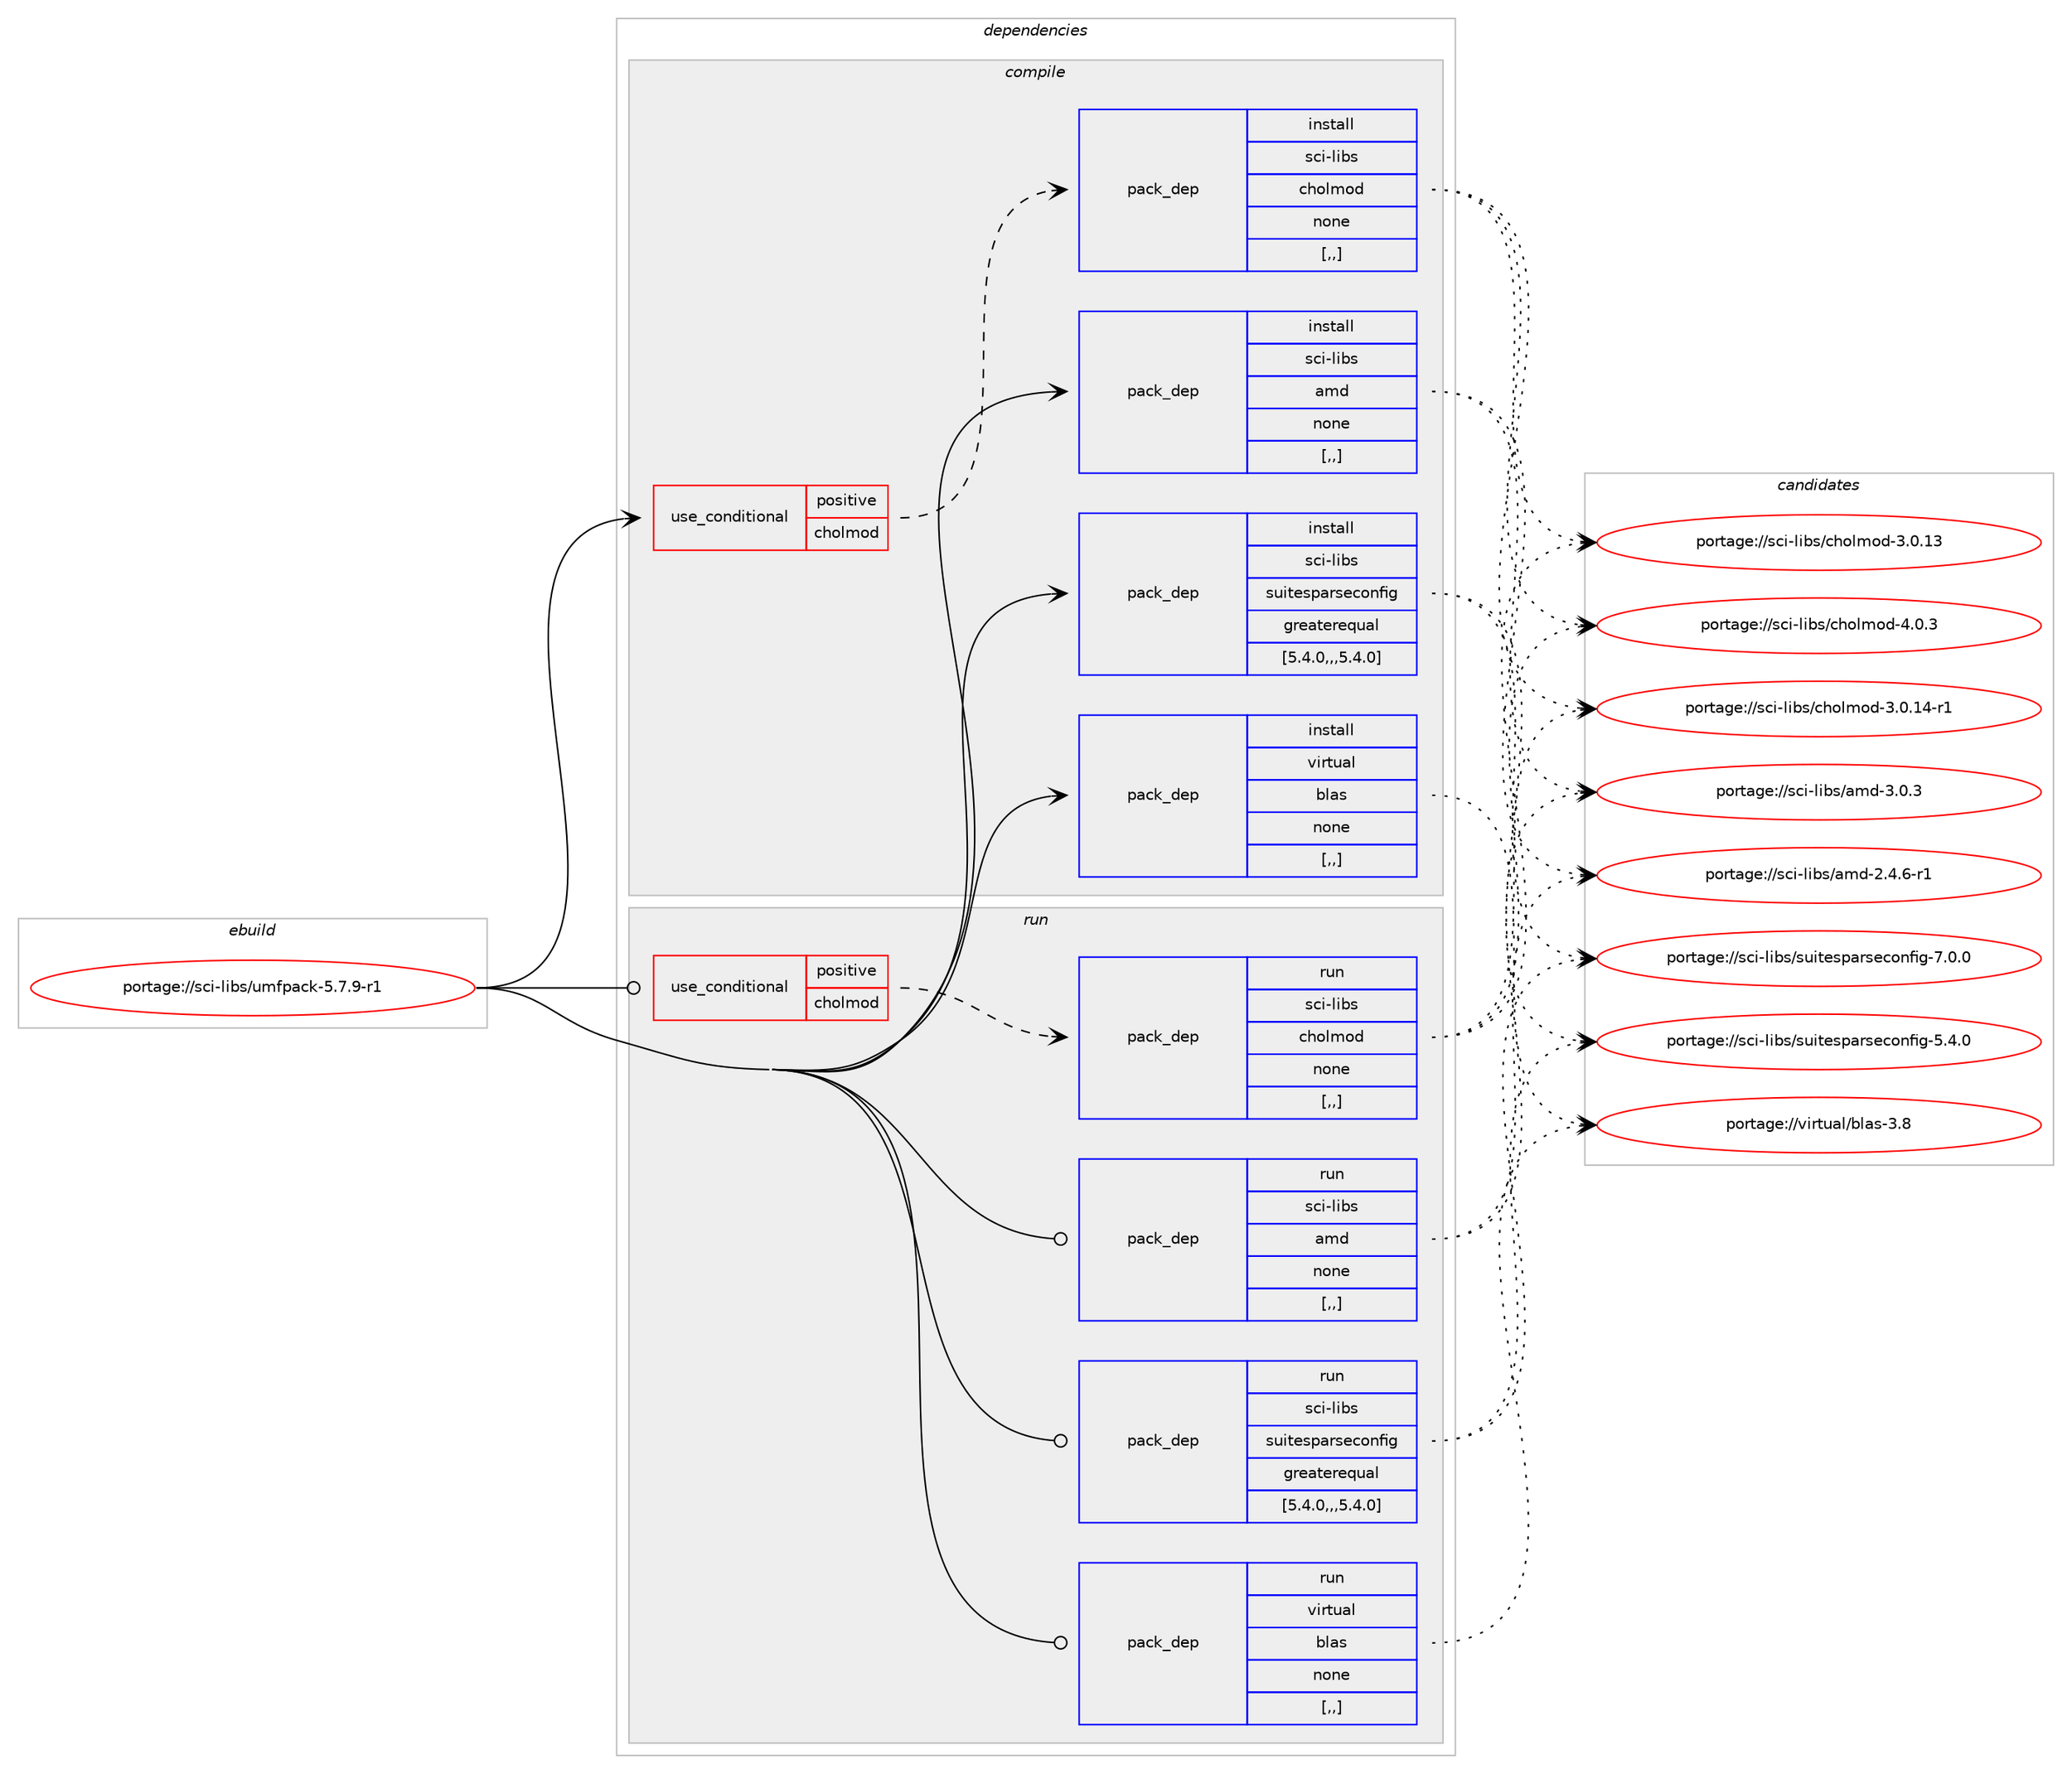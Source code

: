 digraph prolog {

# *************
# Graph options
# *************

newrank=true;
concentrate=true;
compound=true;
graph [rankdir=LR,fontname=Helvetica,fontsize=10,ranksep=1.5];#, ranksep=2.5, nodesep=0.2];
edge  [arrowhead=vee];
node  [fontname=Helvetica,fontsize=10];

# **********
# The ebuild
# **********

subgraph cluster_leftcol {
color=gray;
label=<<i>ebuild</i>>;
id [label="portage://sci-libs/umfpack-5.7.9-r1", color=red, width=4, href="../sci-libs/umfpack-5.7.9-r1.svg"];
}

# ****************
# The dependencies
# ****************

subgraph cluster_midcol {
color=gray;
label=<<i>dependencies</i>>;
subgraph cluster_compile {
fillcolor="#eeeeee";
style=filled;
label=<<i>compile</i>>;
subgraph cond6035 {
dependency15954 [label=<<TABLE BORDER="0" CELLBORDER="1" CELLSPACING="0" CELLPADDING="4"><TR><TD ROWSPAN="3" CELLPADDING="10">use_conditional</TD></TR><TR><TD>positive</TD></TR><TR><TD>cholmod</TD></TR></TABLE>>, shape=none, color=red];
subgraph pack9862 {
dependency15955 [label=<<TABLE BORDER="0" CELLBORDER="1" CELLSPACING="0" CELLPADDING="4" WIDTH="220"><TR><TD ROWSPAN="6" CELLPADDING="30">pack_dep</TD></TR><TR><TD WIDTH="110">install</TD></TR><TR><TD>sci-libs</TD></TR><TR><TD>cholmod</TD></TR><TR><TD>none</TD></TR><TR><TD>[,,]</TD></TR></TABLE>>, shape=none, color=blue];
}
dependency15954:e -> dependency15955:w [weight=20,style="dashed",arrowhead="vee"];
}
id:e -> dependency15954:w [weight=20,style="solid",arrowhead="vee"];
subgraph pack9863 {
dependency15956 [label=<<TABLE BORDER="0" CELLBORDER="1" CELLSPACING="0" CELLPADDING="4" WIDTH="220"><TR><TD ROWSPAN="6" CELLPADDING="30">pack_dep</TD></TR><TR><TD WIDTH="110">install</TD></TR><TR><TD>sci-libs</TD></TR><TR><TD>amd</TD></TR><TR><TD>none</TD></TR><TR><TD>[,,]</TD></TR></TABLE>>, shape=none, color=blue];
}
id:e -> dependency15956:w [weight=20,style="solid",arrowhead="vee"];
subgraph pack9864 {
dependency15957 [label=<<TABLE BORDER="0" CELLBORDER="1" CELLSPACING="0" CELLPADDING="4" WIDTH="220"><TR><TD ROWSPAN="6" CELLPADDING="30">pack_dep</TD></TR><TR><TD WIDTH="110">install</TD></TR><TR><TD>sci-libs</TD></TR><TR><TD>suitesparseconfig</TD></TR><TR><TD>greaterequal</TD></TR><TR><TD>[5.4.0,,,5.4.0]</TD></TR></TABLE>>, shape=none, color=blue];
}
id:e -> dependency15957:w [weight=20,style="solid",arrowhead="vee"];
subgraph pack9865 {
dependency15958 [label=<<TABLE BORDER="0" CELLBORDER="1" CELLSPACING="0" CELLPADDING="4" WIDTH="220"><TR><TD ROWSPAN="6" CELLPADDING="30">pack_dep</TD></TR><TR><TD WIDTH="110">install</TD></TR><TR><TD>virtual</TD></TR><TR><TD>blas</TD></TR><TR><TD>none</TD></TR><TR><TD>[,,]</TD></TR></TABLE>>, shape=none, color=blue];
}
id:e -> dependency15958:w [weight=20,style="solid",arrowhead="vee"];
}
subgraph cluster_compileandrun {
fillcolor="#eeeeee";
style=filled;
label=<<i>compile and run</i>>;
}
subgraph cluster_run {
fillcolor="#eeeeee";
style=filled;
label=<<i>run</i>>;
subgraph cond6036 {
dependency15959 [label=<<TABLE BORDER="0" CELLBORDER="1" CELLSPACING="0" CELLPADDING="4"><TR><TD ROWSPAN="3" CELLPADDING="10">use_conditional</TD></TR><TR><TD>positive</TD></TR><TR><TD>cholmod</TD></TR></TABLE>>, shape=none, color=red];
subgraph pack9866 {
dependency15960 [label=<<TABLE BORDER="0" CELLBORDER="1" CELLSPACING="0" CELLPADDING="4" WIDTH="220"><TR><TD ROWSPAN="6" CELLPADDING="30">pack_dep</TD></TR><TR><TD WIDTH="110">run</TD></TR><TR><TD>sci-libs</TD></TR><TR><TD>cholmod</TD></TR><TR><TD>none</TD></TR><TR><TD>[,,]</TD></TR></TABLE>>, shape=none, color=blue];
}
dependency15959:e -> dependency15960:w [weight=20,style="dashed",arrowhead="vee"];
}
id:e -> dependency15959:w [weight=20,style="solid",arrowhead="odot"];
subgraph pack9867 {
dependency15961 [label=<<TABLE BORDER="0" CELLBORDER="1" CELLSPACING="0" CELLPADDING="4" WIDTH="220"><TR><TD ROWSPAN="6" CELLPADDING="30">pack_dep</TD></TR><TR><TD WIDTH="110">run</TD></TR><TR><TD>sci-libs</TD></TR><TR><TD>amd</TD></TR><TR><TD>none</TD></TR><TR><TD>[,,]</TD></TR></TABLE>>, shape=none, color=blue];
}
id:e -> dependency15961:w [weight=20,style="solid",arrowhead="odot"];
subgraph pack9868 {
dependency15962 [label=<<TABLE BORDER="0" CELLBORDER="1" CELLSPACING="0" CELLPADDING="4" WIDTH="220"><TR><TD ROWSPAN="6" CELLPADDING="30">pack_dep</TD></TR><TR><TD WIDTH="110">run</TD></TR><TR><TD>sci-libs</TD></TR><TR><TD>suitesparseconfig</TD></TR><TR><TD>greaterequal</TD></TR><TR><TD>[5.4.0,,,5.4.0]</TD></TR></TABLE>>, shape=none, color=blue];
}
id:e -> dependency15962:w [weight=20,style="solid",arrowhead="odot"];
subgraph pack9869 {
dependency15963 [label=<<TABLE BORDER="0" CELLBORDER="1" CELLSPACING="0" CELLPADDING="4" WIDTH="220"><TR><TD ROWSPAN="6" CELLPADDING="30">pack_dep</TD></TR><TR><TD WIDTH="110">run</TD></TR><TR><TD>virtual</TD></TR><TR><TD>blas</TD></TR><TR><TD>none</TD></TR><TR><TD>[,,]</TD></TR></TABLE>>, shape=none, color=blue];
}
id:e -> dependency15963:w [weight=20,style="solid",arrowhead="odot"];
}
}

# **************
# The candidates
# **************

subgraph cluster_choices {
rank=same;
color=gray;
label=<<i>candidates</i>>;

subgraph choice9862 {
color=black;
nodesep=1;
choice1159910545108105981154799104111108109111100455246484651 [label="portage://sci-libs/cholmod-4.0.3", color=red, width=4,href="../sci-libs/cholmod-4.0.3.svg"];
choice1159910545108105981154799104111108109111100455146484649524511449 [label="portage://sci-libs/cholmod-3.0.14-r1", color=red, width=4,href="../sci-libs/cholmod-3.0.14-r1.svg"];
choice115991054510810598115479910411110810911110045514648464951 [label="portage://sci-libs/cholmod-3.0.13", color=red, width=4,href="../sci-libs/cholmod-3.0.13.svg"];
dependency15955:e -> choice1159910545108105981154799104111108109111100455246484651:w [style=dotted,weight="100"];
dependency15955:e -> choice1159910545108105981154799104111108109111100455146484649524511449:w [style=dotted,weight="100"];
dependency15955:e -> choice115991054510810598115479910411110810911110045514648464951:w [style=dotted,weight="100"];
}
subgraph choice9863 {
color=black;
nodesep=1;
choice1159910545108105981154797109100455146484651 [label="portage://sci-libs/amd-3.0.3", color=red, width=4,href="../sci-libs/amd-3.0.3.svg"];
choice11599105451081059811547971091004550465246544511449 [label="portage://sci-libs/amd-2.4.6-r1", color=red, width=4,href="../sci-libs/amd-2.4.6-r1.svg"];
dependency15956:e -> choice1159910545108105981154797109100455146484651:w [style=dotted,weight="100"];
dependency15956:e -> choice11599105451081059811547971091004550465246544511449:w [style=dotted,weight="100"];
}
subgraph choice9864 {
color=black;
nodesep=1;
choice115991054510810598115471151171051161011151129711411510199111110102105103455546484648 [label="portage://sci-libs/suitesparseconfig-7.0.0", color=red, width=4,href="../sci-libs/suitesparseconfig-7.0.0.svg"];
choice115991054510810598115471151171051161011151129711411510199111110102105103455346524648 [label="portage://sci-libs/suitesparseconfig-5.4.0", color=red, width=4,href="../sci-libs/suitesparseconfig-5.4.0.svg"];
dependency15957:e -> choice115991054510810598115471151171051161011151129711411510199111110102105103455546484648:w [style=dotted,weight="100"];
dependency15957:e -> choice115991054510810598115471151171051161011151129711411510199111110102105103455346524648:w [style=dotted,weight="100"];
}
subgraph choice9865 {
color=black;
nodesep=1;
choice1181051141161179710847981089711545514656 [label="portage://virtual/blas-3.8", color=red, width=4,href="../virtual/blas-3.8.svg"];
dependency15958:e -> choice1181051141161179710847981089711545514656:w [style=dotted,weight="100"];
}
subgraph choice9866 {
color=black;
nodesep=1;
choice1159910545108105981154799104111108109111100455246484651 [label="portage://sci-libs/cholmod-4.0.3", color=red, width=4,href="../sci-libs/cholmod-4.0.3.svg"];
choice1159910545108105981154799104111108109111100455146484649524511449 [label="portage://sci-libs/cholmod-3.0.14-r1", color=red, width=4,href="../sci-libs/cholmod-3.0.14-r1.svg"];
choice115991054510810598115479910411110810911110045514648464951 [label="portage://sci-libs/cholmod-3.0.13", color=red, width=4,href="../sci-libs/cholmod-3.0.13.svg"];
dependency15960:e -> choice1159910545108105981154799104111108109111100455246484651:w [style=dotted,weight="100"];
dependency15960:e -> choice1159910545108105981154799104111108109111100455146484649524511449:w [style=dotted,weight="100"];
dependency15960:e -> choice115991054510810598115479910411110810911110045514648464951:w [style=dotted,weight="100"];
}
subgraph choice9867 {
color=black;
nodesep=1;
choice1159910545108105981154797109100455146484651 [label="portage://sci-libs/amd-3.0.3", color=red, width=4,href="../sci-libs/amd-3.0.3.svg"];
choice11599105451081059811547971091004550465246544511449 [label="portage://sci-libs/amd-2.4.6-r1", color=red, width=4,href="../sci-libs/amd-2.4.6-r1.svg"];
dependency15961:e -> choice1159910545108105981154797109100455146484651:w [style=dotted,weight="100"];
dependency15961:e -> choice11599105451081059811547971091004550465246544511449:w [style=dotted,weight="100"];
}
subgraph choice9868 {
color=black;
nodesep=1;
choice115991054510810598115471151171051161011151129711411510199111110102105103455546484648 [label="portage://sci-libs/suitesparseconfig-7.0.0", color=red, width=4,href="../sci-libs/suitesparseconfig-7.0.0.svg"];
choice115991054510810598115471151171051161011151129711411510199111110102105103455346524648 [label="portage://sci-libs/suitesparseconfig-5.4.0", color=red, width=4,href="../sci-libs/suitesparseconfig-5.4.0.svg"];
dependency15962:e -> choice115991054510810598115471151171051161011151129711411510199111110102105103455546484648:w [style=dotted,weight="100"];
dependency15962:e -> choice115991054510810598115471151171051161011151129711411510199111110102105103455346524648:w [style=dotted,weight="100"];
}
subgraph choice9869 {
color=black;
nodesep=1;
choice1181051141161179710847981089711545514656 [label="portage://virtual/blas-3.8", color=red, width=4,href="../virtual/blas-3.8.svg"];
dependency15963:e -> choice1181051141161179710847981089711545514656:w [style=dotted,weight="100"];
}
}

}

